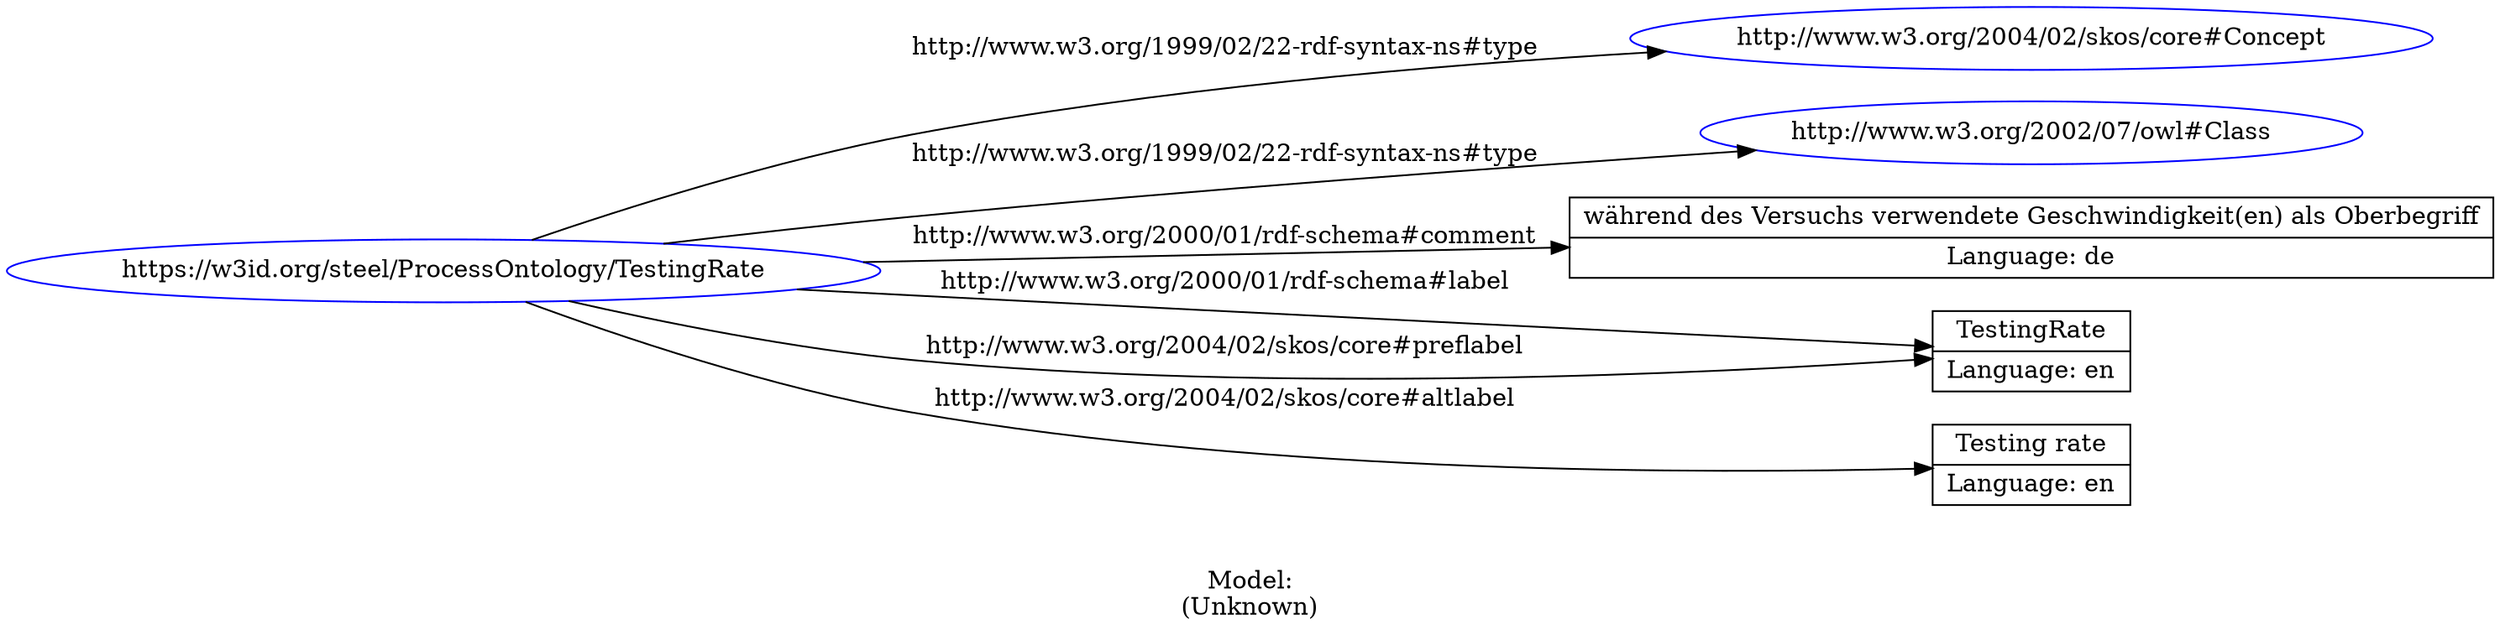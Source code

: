 digraph {
	rankdir = LR;
	charset="utf-8";

	"Rhttps://w3id.org/steel/ProcessOntology/TestingRate" -> "Rhttp://www.w3.org/2004/02/skos/core#Concept" [ label="http://www.w3.org/1999/02/22-rdf-syntax-ns#type" ];
	"Rhttps://w3id.org/steel/ProcessOntology/TestingRate" -> "Rhttp://www.w3.org/2002/07/owl#Class" [ label="http://www.w3.org/1999/02/22-rdf-syntax-ns#type" ];
	"Rhttps://w3id.org/steel/ProcessOntology/TestingRate" -> "Lwährend des Versuchs verwendete Geschwindigkeit(en) als Oberbegriff|Language: de" [ label="http://www.w3.org/2000/01/rdf-schema#comment" ];
	"Rhttps://w3id.org/steel/ProcessOntology/TestingRate" -> "LTestingRate|Language: en" [ label="http://www.w3.org/2000/01/rdf-schema#label" ];
	"Rhttps://w3id.org/steel/ProcessOntology/TestingRate" -> "LTesting rate|Language: en" [ label="http://www.w3.org/2004/02/skos/core#altlabel" ];
	"Rhttps://w3id.org/steel/ProcessOntology/TestingRate" -> "LTestingRate|Language: en" [ label="http://www.w3.org/2004/02/skos/core#preflabel" ];

	// Resources
	"Rhttps://w3id.org/steel/ProcessOntology/TestingRate" [ label="https://w3id.org/steel/ProcessOntology/TestingRate", shape = ellipse, color = blue ];
	"Rhttp://www.w3.org/2004/02/skos/core#Concept" [ label="http://www.w3.org/2004/02/skos/core#Concept", shape = ellipse, color = blue ];
	"Rhttp://www.w3.org/2002/07/owl#Class" [ label="http://www.w3.org/2002/07/owl#Class", shape = ellipse, color = blue ];

	// Anonymous nodes

	// Literals
	"Lwährend des Versuchs verwendete Geschwindigkeit(en) als Oberbegriff|Language: de" [ label="während des Versuchs verwendete Geschwindigkeit(en) als Oberbegriff|Language: de", shape = record ];
	"LTestingRate|Language: en" [ label="TestingRate|Language: en", shape = record ];
	"LTesting rate|Language: en" [ label="Testing rate|Language: en", shape = record ];

	label="\n\nModel:\n(Unknown)";
}
